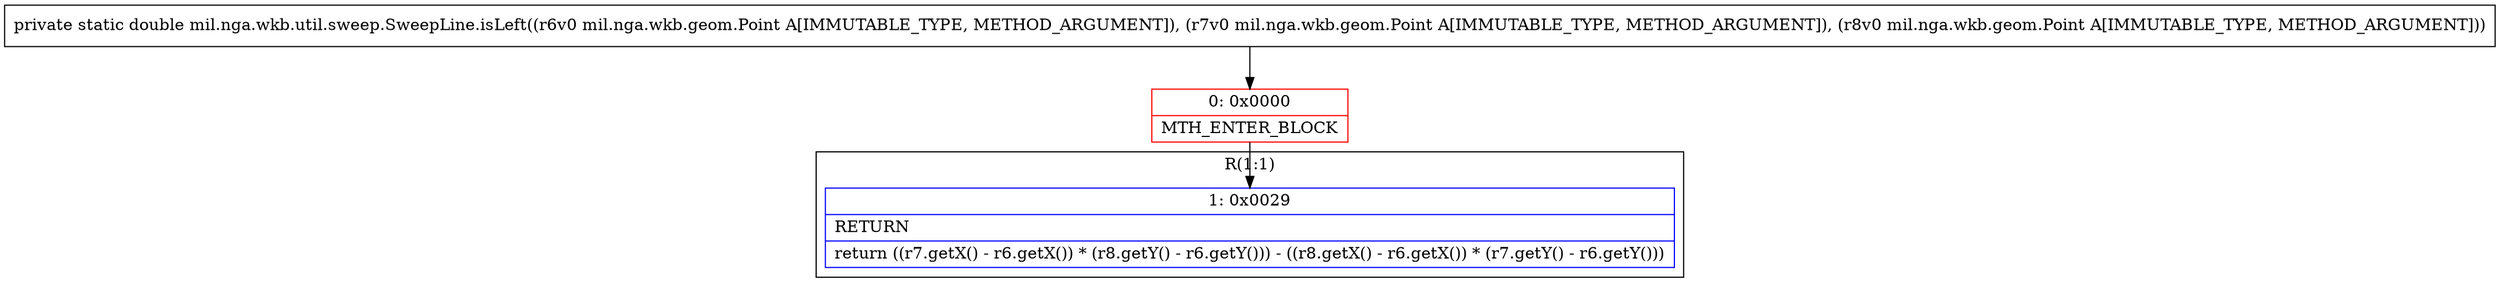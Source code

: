 digraph "CFG formil.nga.wkb.util.sweep.SweepLine.isLeft(Lmil\/nga\/wkb\/geom\/Point;Lmil\/nga\/wkb\/geom\/Point;Lmil\/nga\/wkb\/geom\/Point;)D" {
subgraph cluster_Region_99067194 {
label = "R(1:1)";
node [shape=record,color=blue];
Node_1 [shape=record,label="{1\:\ 0x0029|RETURN\l|return ((r7.getX() \- r6.getX()) * (r8.getY() \- r6.getY())) \- ((r8.getX() \- r6.getX()) * (r7.getY() \- r6.getY()))\l}"];
}
Node_0 [shape=record,color=red,label="{0\:\ 0x0000|MTH_ENTER_BLOCK\l}"];
MethodNode[shape=record,label="{private static double mil.nga.wkb.util.sweep.SweepLine.isLeft((r6v0 mil.nga.wkb.geom.Point A[IMMUTABLE_TYPE, METHOD_ARGUMENT]), (r7v0 mil.nga.wkb.geom.Point A[IMMUTABLE_TYPE, METHOD_ARGUMENT]), (r8v0 mil.nga.wkb.geom.Point A[IMMUTABLE_TYPE, METHOD_ARGUMENT])) }"];
MethodNode -> Node_0;
Node_0 -> Node_1;
}

